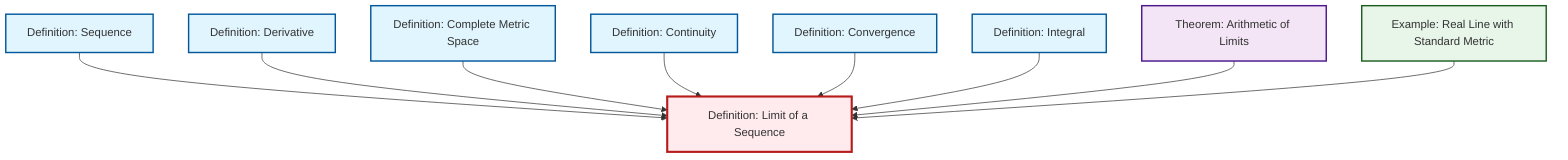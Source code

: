graph TD
    classDef definition fill:#e1f5fe,stroke:#01579b,stroke-width:2px
    classDef theorem fill:#f3e5f5,stroke:#4a148c,stroke-width:2px
    classDef axiom fill:#fff3e0,stroke:#e65100,stroke-width:2px
    classDef example fill:#e8f5e9,stroke:#1b5e20,stroke-width:2px
    classDef current fill:#ffebee,stroke:#b71c1c,stroke-width:3px
    def-sequence["Definition: Sequence"]:::definition
    def-continuity["Definition: Continuity"]:::definition
    def-complete-metric-space["Definition: Complete Metric Space"]:::definition
    def-derivative["Definition: Derivative"]:::definition
    def-convergence["Definition: Convergence"]:::definition
    ex-real-line-metric["Example: Real Line with Standard Metric"]:::example
    def-integral["Definition: Integral"]:::definition
    thm-limit-arithmetic["Theorem: Arithmetic of Limits"]:::theorem
    def-limit["Definition: Limit of a Sequence"]:::definition
    def-sequence --> def-limit
    def-derivative --> def-limit
    def-complete-metric-space --> def-limit
    def-continuity --> def-limit
    def-convergence --> def-limit
    def-integral --> def-limit
    thm-limit-arithmetic --> def-limit
    ex-real-line-metric --> def-limit
    class def-limit current